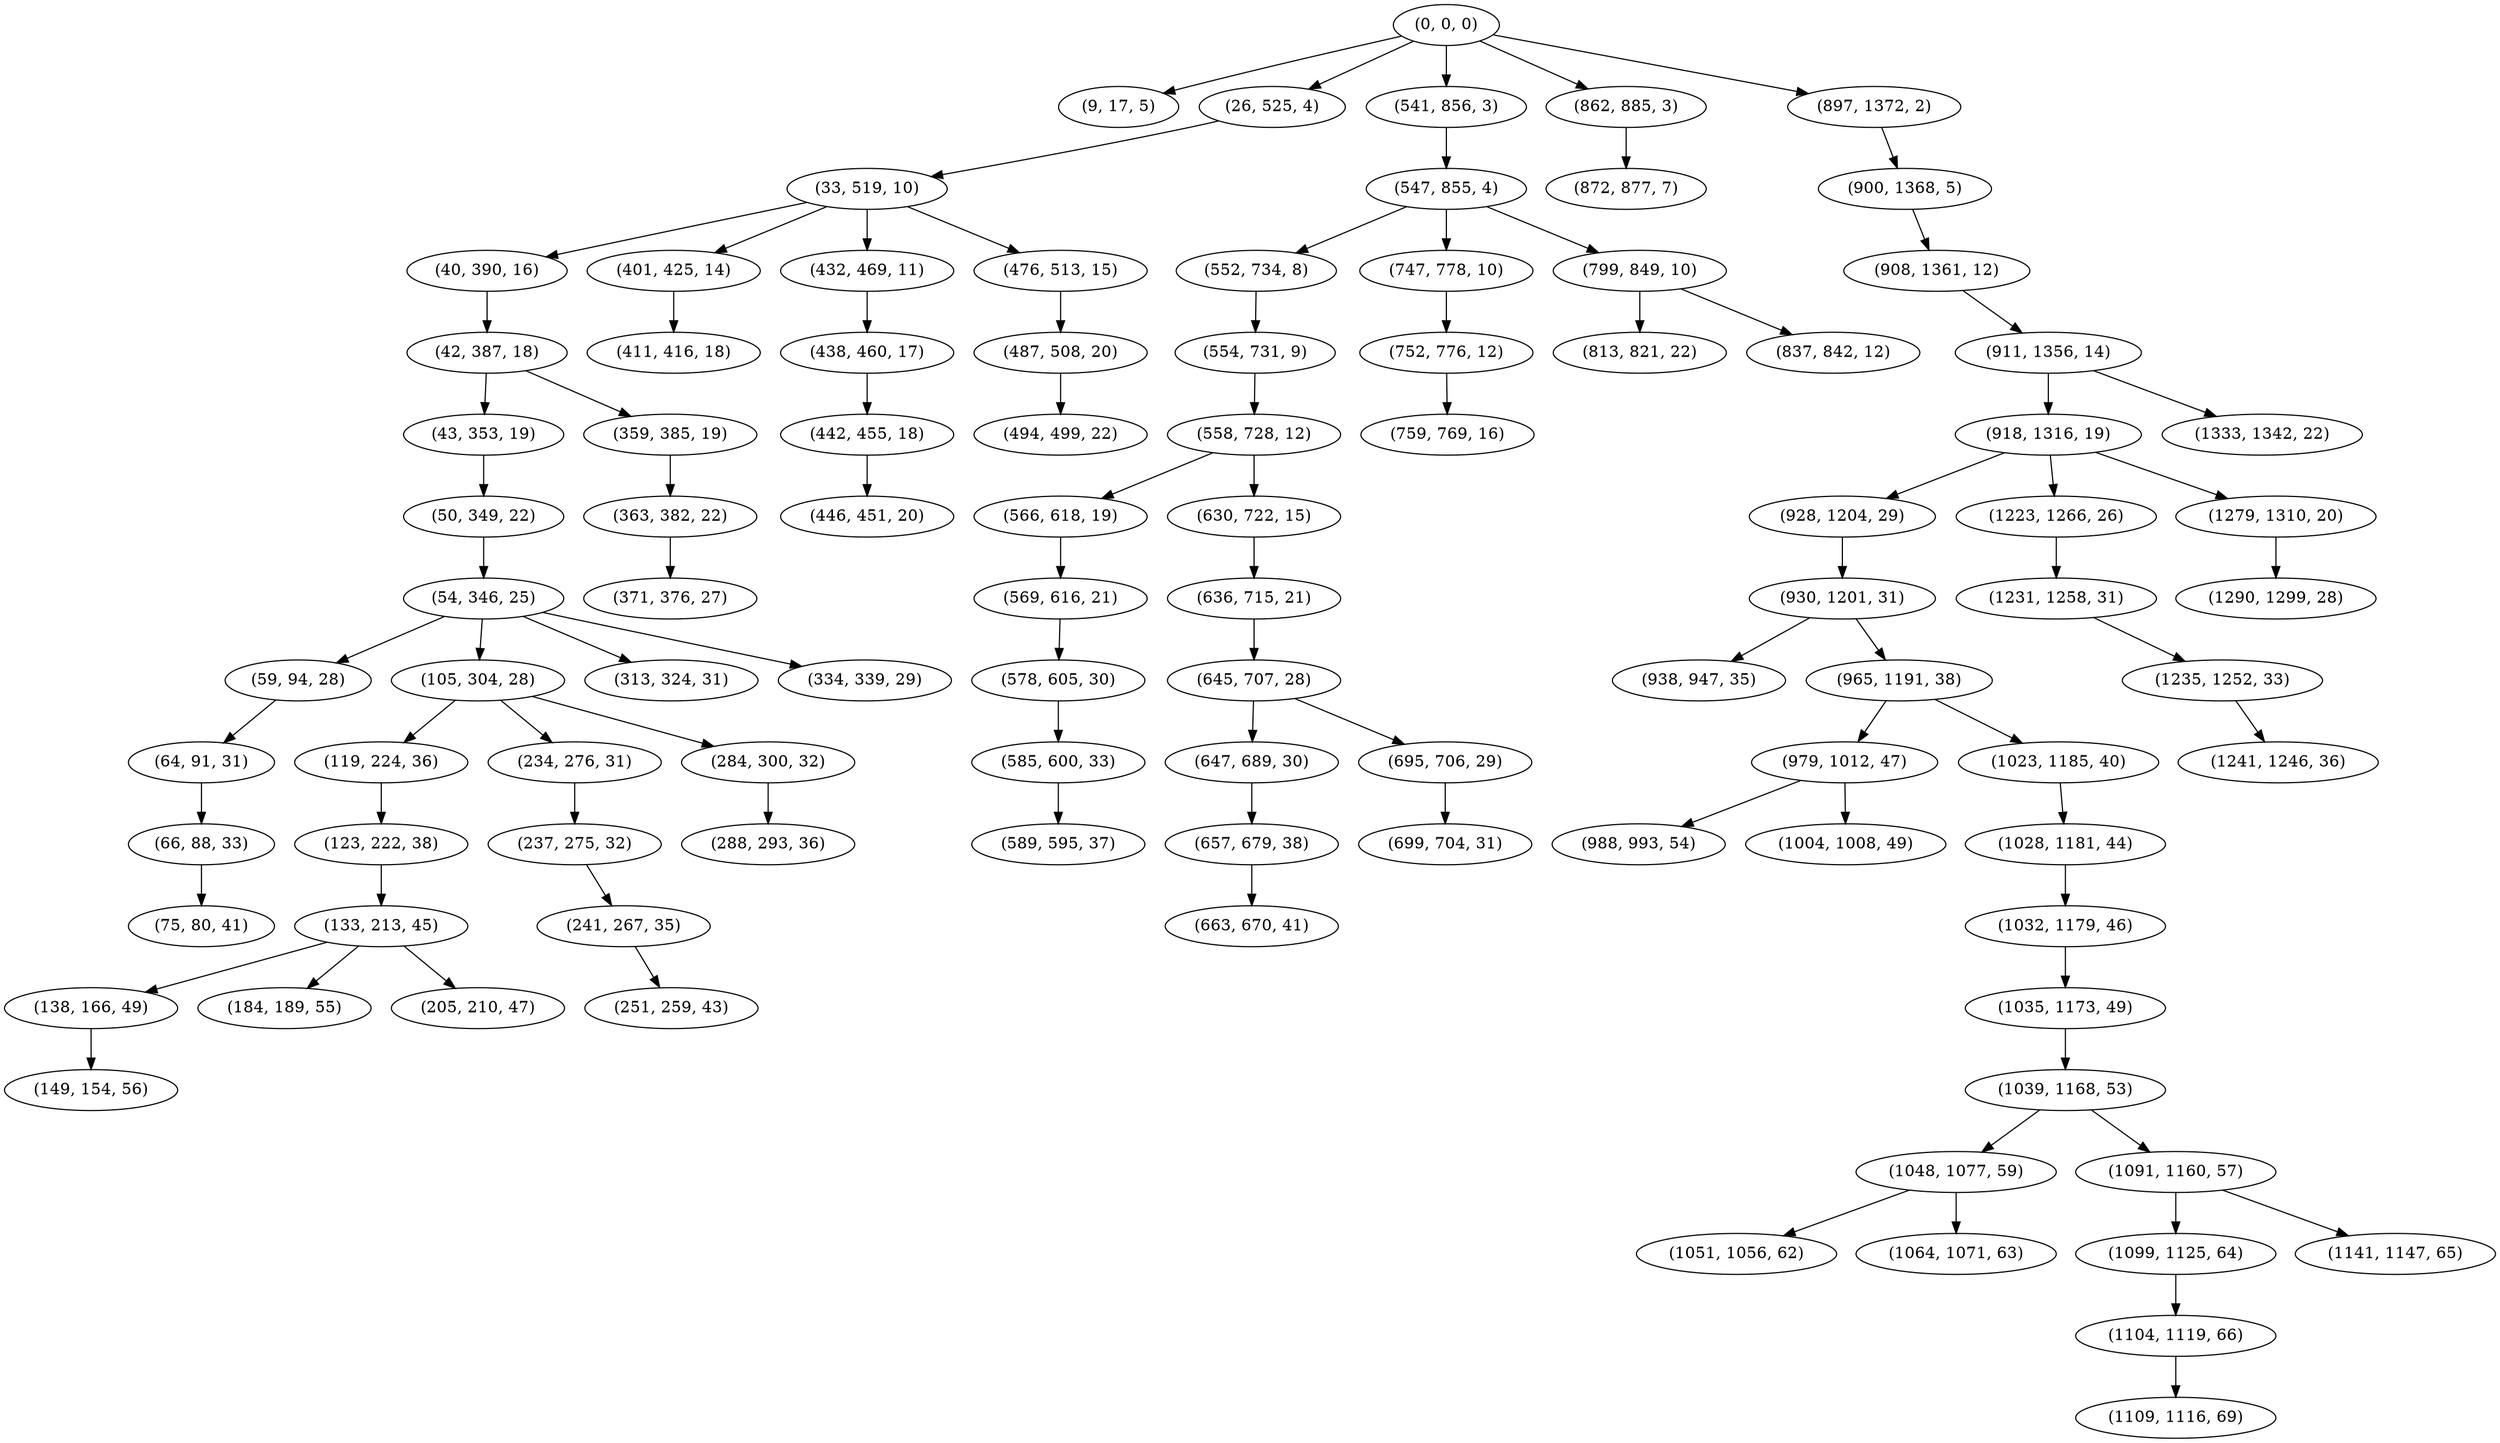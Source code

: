 digraph tree {
    "(0, 0, 0)";
    "(9, 17, 5)";
    "(26, 525, 4)";
    "(33, 519, 10)";
    "(40, 390, 16)";
    "(42, 387, 18)";
    "(43, 353, 19)";
    "(50, 349, 22)";
    "(54, 346, 25)";
    "(59, 94, 28)";
    "(64, 91, 31)";
    "(66, 88, 33)";
    "(75, 80, 41)";
    "(105, 304, 28)";
    "(119, 224, 36)";
    "(123, 222, 38)";
    "(133, 213, 45)";
    "(138, 166, 49)";
    "(149, 154, 56)";
    "(184, 189, 55)";
    "(205, 210, 47)";
    "(234, 276, 31)";
    "(237, 275, 32)";
    "(241, 267, 35)";
    "(251, 259, 43)";
    "(284, 300, 32)";
    "(288, 293, 36)";
    "(313, 324, 31)";
    "(334, 339, 29)";
    "(359, 385, 19)";
    "(363, 382, 22)";
    "(371, 376, 27)";
    "(401, 425, 14)";
    "(411, 416, 18)";
    "(432, 469, 11)";
    "(438, 460, 17)";
    "(442, 455, 18)";
    "(446, 451, 20)";
    "(476, 513, 15)";
    "(487, 508, 20)";
    "(494, 499, 22)";
    "(541, 856, 3)";
    "(547, 855, 4)";
    "(552, 734, 8)";
    "(554, 731, 9)";
    "(558, 728, 12)";
    "(566, 618, 19)";
    "(569, 616, 21)";
    "(578, 605, 30)";
    "(585, 600, 33)";
    "(589, 595, 37)";
    "(630, 722, 15)";
    "(636, 715, 21)";
    "(645, 707, 28)";
    "(647, 689, 30)";
    "(657, 679, 38)";
    "(663, 670, 41)";
    "(695, 706, 29)";
    "(699, 704, 31)";
    "(747, 778, 10)";
    "(752, 776, 12)";
    "(759, 769, 16)";
    "(799, 849, 10)";
    "(813, 821, 22)";
    "(837, 842, 12)";
    "(862, 885, 3)";
    "(872, 877, 7)";
    "(897, 1372, 2)";
    "(900, 1368, 5)";
    "(908, 1361, 12)";
    "(911, 1356, 14)";
    "(918, 1316, 19)";
    "(928, 1204, 29)";
    "(930, 1201, 31)";
    "(938, 947, 35)";
    "(965, 1191, 38)";
    "(979, 1012, 47)";
    "(988, 993, 54)";
    "(1004, 1008, 49)";
    "(1023, 1185, 40)";
    "(1028, 1181, 44)";
    "(1032, 1179, 46)";
    "(1035, 1173, 49)";
    "(1039, 1168, 53)";
    "(1048, 1077, 59)";
    "(1051, 1056, 62)";
    "(1064, 1071, 63)";
    "(1091, 1160, 57)";
    "(1099, 1125, 64)";
    "(1104, 1119, 66)";
    "(1109, 1116, 69)";
    "(1141, 1147, 65)";
    "(1223, 1266, 26)";
    "(1231, 1258, 31)";
    "(1235, 1252, 33)";
    "(1241, 1246, 36)";
    "(1279, 1310, 20)";
    "(1290, 1299, 28)";
    "(1333, 1342, 22)";
    "(0, 0, 0)" -> "(9, 17, 5)";
    "(0, 0, 0)" -> "(26, 525, 4)";
    "(0, 0, 0)" -> "(541, 856, 3)";
    "(0, 0, 0)" -> "(862, 885, 3)";
    "(0, 0, 0)" -> "(897, 1372, 2)";
    "(26, 525, 4)" -> "(33, 519, 10)";
    "(33, 519, 10)" -> "(40, 390, 16)";
    "(33, 519, 10)" -> "(401, 425, 14)";
    "(33, 519, 10)" -> "(432, 469, 11)";
    "(33, 519, 10)" -> "(476, 513, 15)";
    "(40, 390, 16)" -> "(42, 387, 18)";
    "(42, 387, 18)" -> "(43, 353, 19)";
    "(42, 387, 18)" -> "(359, 385, 19)";
    "(43, 353, 19)" -> "(50, 349, 22)";
    "(50, 349, 22)" -> "(54, 346, 25)";
    "(54, 346, 25)" -> "(59, 94, 28)";
    "(54, 346, 25)" -> "(105, 304, 28)";
    "(54, 346, 25)" -> "(313, 324, 31)";
    "(54, 346, 25)" -> "(334, 339, 29)";
    "(59, 94, 28)" -> "(64, 91, 31)";
    "(64, 91, 31)" -> "(66, 88, 33)";
    "(66, 88, 33)" -> "(75, 80, 41)";
    "(105, 304, 28)" -> "(119, 224, 36)";
    "(105, 304, 28)" -> "(234, 276, 31)";
    "(105, 304, 28)" -> "(284, 300, 32)";
    "(119, 224, 36)" -> "(123, 222, 38)";
    "(123, 222, 38)" -> "(133, 213, 45)";
    "(133, 213, 45)" -> "(138, 166, 49)";
    "(133, 213, 45)" -> "(184, 189, 55)";
    "(133, 213, 45)" -> "(205, 210, 47)";
    "(138, 166, 49)" -> "(149, 154, 56)";
    "(234, 276, 31)" -> "(237, 275, 32)";
    "(237, 275, 32)" -> "(241, 267, 35)";
    "(241, 267, 35)" -> "(251, 259, 43)";
    "(284, 300, 32)" -> "(288, 293, 36)";
    "(359, 385, 19)" -> "(363, 382, 22)";
    "(363, 382, 22)" -> "(371, 376, 27)";
    "(401, 425, 14)" -> "(411, 416, 18)";
    "(432, 469, 11)" -> "(438, 460, 17)";
    "(438, 460, 17)" -> "(442, 455, 18)";
    "(442, 455, 18)" -> "(446, 451, 20)";
    "(476, 513, 15)" -> "(487, 508, 20)";
    "(487, 508, 20)" -> "(494, 499, 22)";
    "(541, 856, 3)" -> "(547, 855, 4)";
    "(547, 855, 4)" -> "(552, 734, 8)";
    "(547, 855, 4)" -> "(747, 778, 10)";
    "(547, 855, 4)" -> "(799, 849, 10)";
    "(552, 734, 8)" -> "(554, 731, 9)";
    "(554, 731, 9)" -> "(558, 728, 12)";
    "(558, 728, 12)" -> "(566, 618, 19)";
    "(558, 728, 12)" -> "(630, 722, 15)";
    "(566, 618, 19)" -> "(569, 616, 21)";
    "(569, 616, 21)" -> "(578, 605, 30)";
    "(578, 605, 30)" -> "(585, 600, 33)";
    "(585, 600, 33)" -> "(589, 595, 37)";
    "(630, 722, 15)" -> "(636, 715, 21)";
    "(636, 715, 21)" -> "(645, 707, 28)";
    "(645, 707, 28)" -> "(647, 689, 30)";
    "(645, 707, 28)" -> "(695, 706, 29)";
    "(647, 689, 30)" -> "(657, 679, 38)";
    "(657, 679, 38)" -> "(663, 670, 41)";
    "(695, 706, 29)" -> "(699, 704, 31)";
    "(747, 778, 10)" -> "(752, 776, 12)";
    "(752, 776, 12)" -> "(759, 769, 16)";
    "(799, 849, 10)" -> "(813, 821, 22)";
    "(799, 849, 10)" -> "(837, 842, 12)";
    "(862, 885, 3)" -> "(872, 877, 7)";
    "(897, 1372, 2)" -> "(900, 1368, 5)";
    "(900, 1368, 5)" -> "(908, 1361, 12)";
    "(908, 1361, 12)" -> "(911, 1356, 14)";
    "(911, 1356, 14)" -> "(918, 1316, 19)";
    "(911, 1356, 14)" -> "(1333, 1342, 22)";
    "(918, 1316, 19)" -> "(928, 1204, 29)";
    "(918, 1316, 19)" -> "(1223, 1266, 26)";
    "(918, 1316, 19)" -> "(1279, 1310, 20)";
    "(928, 1204, 29)" -> "(930, 1201, 31)";
    "(930, 1201, 31)" -> "(938, 947, 35)";
    "(930, 1201, 31)" -> "(965, 1191, 38)";
    "(965, 1191, 38)" -> "(979, 1012, 47)";
    "(965, 1191, 38)" -> "(1023, 1185, 40)";
    "(979, 1012, 47)" -> "(988, 993, 54)";
    "(979, 1012, 47)" -> "(1004, 1008, 49)";
    "(1023, 1185, 40)" -> "(1028, 1181, 44)";
    "(1028, 1181, 44)" -> "(1032, 1179, 46)";
    "(1032, 1179, 46)" -> "(1035, 1173, 49)";
    "(1035, 1173, 49)" -> "(1039, 1168, 53)";
    "(1039, 1168, 53)" -> "(1048, 1077, 59)";
    "(1039, 1168, 53)" -> "(1091, 1160, 57)";
    "(1048, 1077, 59)" -> "(1051, 1056, 62)";
    "(1048, 1077, 59)" -> "(1064, 1071, 63)";
    "(1091, 1160, 57)" -> "(1099, 1125, 64)";
    "(1091, 1160, 57)" -> "(1141, 1147, 65)";
    "(1099, 1125, 64)" -> "(1104, 1119, 66)";
    "(1104, 1119, 66)" -> "(1109, 1116, 69)";
    "(1223, 1266, 26)" -> "(1231, 1258, 31)";
    "(1231, 1258, 31)" -> "(1235, 1252, 33)";
    "(1235, 1252, 33)" -> "(1241, 1246, 36)";
    "(1279, 1310, 20)" -> "(1290, 1299, 28)";
}

